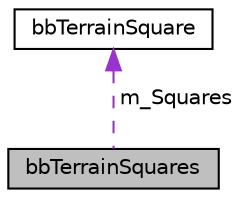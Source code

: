 digraph "bbTerrainSquares"
{
 // LATEX_PDF_SIZE
  edge [fontname="Helvetica",fontsize="10",labelfontname="Helvetica",labelfontsize="10"];
  node [fontname="Helvetica",fontsize="10",shape=record];
  Node1 [label="bbTerrainSquares",height=0.2,width=0.4,color="black", fillcolor="grey75", style="filled", fontcolor="black",tooltip="bbTerrainSquares holds textures from all square of the maps' ground surface"];
  Node2 -> Node1 [dir="back",color="darkorchid3",fontsize="10",style="dashed",label=" m_Squares" ,fontname="Helvetica"];
  Node2 [label="bbTerrainSquare",height=0.2,width=0.4,color="black", fillcolor="white", style="filled",URL="$structbbTerrainSquare.html",tooltip="bbGame is the root of all data stored by the game."];
}
